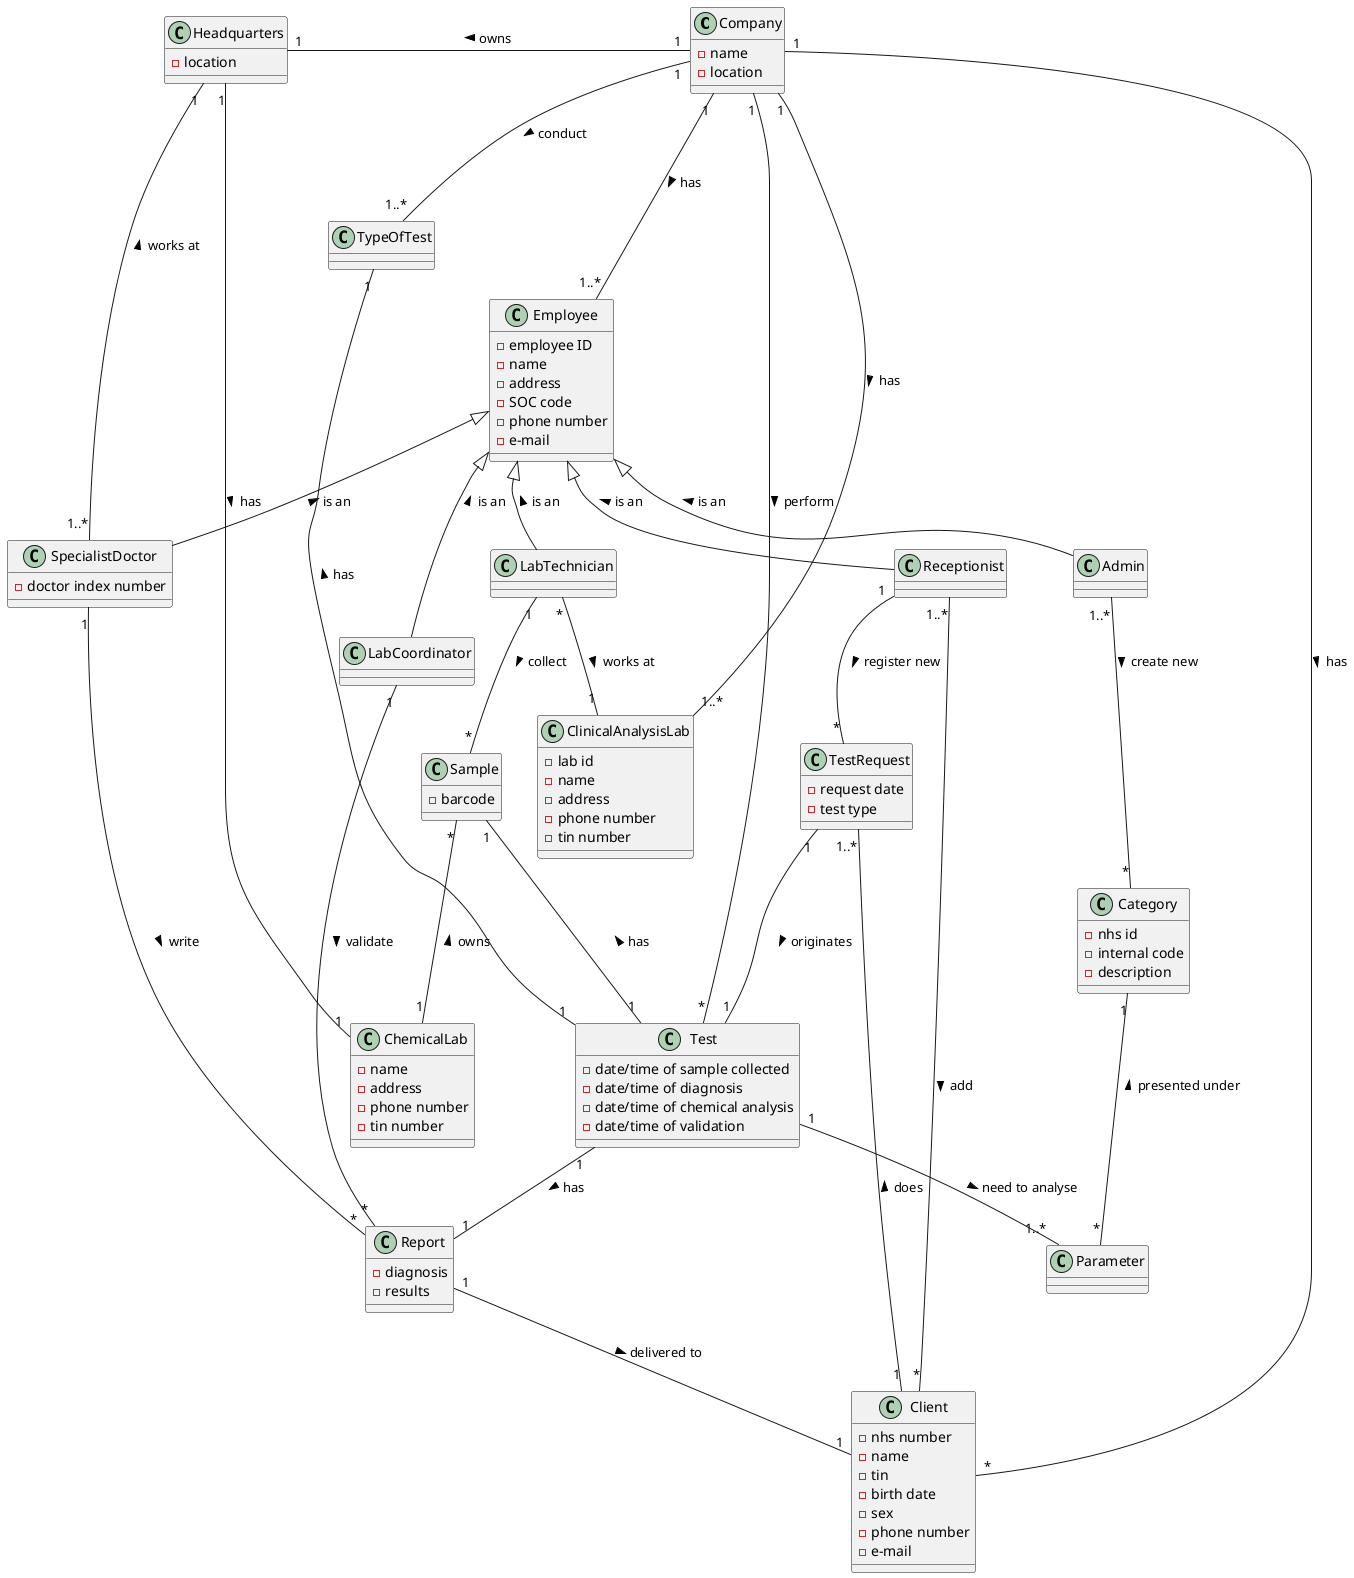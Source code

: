 @startuml
'https://plantuml.com/sequence-diagram

top to bottom direction

Company"1" --- "1..*"Employee : > has
Company"1" -- "*"Client : > has
Company"1" -- "1..*"ClinicalAnalysisLab : > has
LabTechnician"*" -- "1"ClinicalAnalysisLab : > works at
Receptionist"1" -- "*"TestRequest : > register new

Headquarters"1" -- "1"ChemicalLab : > has
Company"1" -left- "1"Headquarters : > owns
Receptionist"1..*" -- "*"Client : > add
Employee <|-- LabTechnician : < is an
Employee <|-- Receptionist : < is an
Employee <|-- LabCoordinator : < is an
Employee <|-- Admin : < is an
Employee <|-- SpecialistDoctor : < is an

Test"1" -- "1"Report : > has
LabTechnician"1" -- "*"Sample : > collect
Sample"1" -- "1"Test : < has
Company"1" -- "1..*"TypeOfTest : > conduct
Company"1" -- "*"Test : > perform
TestRequest"1..*" -- "1""Client" : < does
SpecialistDoctor"1" -- "*"Report : > write
SpecialistDoctor"1..*" -- "1"Headquarters : > works at
Report"1" -- "1"Client : > delivered to
Sample"*" -- "1"ChemicalLab : < owns
LabCoordinator"1" -- "*"Report : > validate

TestRequest"1" -- "1"Test : > originates

TypeOfTest"1" -- "1""Test" : < has

Admin"1..*" -- "*"Category : > create new

Category"1" -- "*"Parameter : < presented under

Test"1" -- "1..*"Parameter : > need to analyse

class Client{
-nhs number
-name
-tin
-birth date
-sex
-phone number
-e-mail
}

class Sample{
-barcode
}

class Report{
-diagnosis
-results
}

class Employee{
-employee ID
-name
-address
-SOC code
-phone number
-e-mail
}

class ClinicalAnalysisLab{
-lab id
-name
-address
-phone number
-tin number
}
class ChemicalLab{
-name
-address
-phone number
-tin number
}

class TestRequest{
-request date
-test type
}

class Company{
-name
-location
}

class Headquarters{
-location
}

class Test{
-date/time of sample collected
-date/time of diagnosis
-date/time of chemical analysis
-date/time of validation
}

class Category{
-nhs id
-internal code
-description
}

class SpecialistDoctor{
-doctor index number
}

@enduml